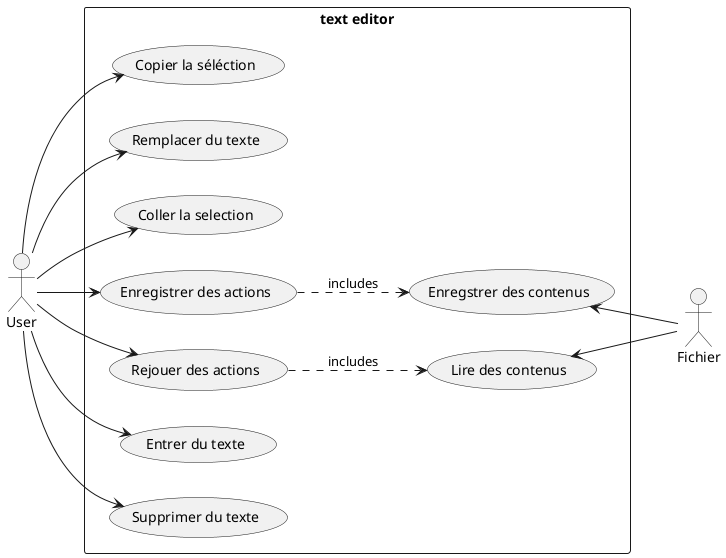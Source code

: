 @startuml
'https://plantuml.com/use-case-diagram

left to right direction
skinparam packageStyle rect
skinparam shadowing false

actor User
actor "Fichier" as sys

rectangle "text editor" {
    usecase "Entrer du texte" as txt
    usecase "Supprimer du texte" as select
    usecase "Copier la séléction" as cp
    usecase "Coller la selection" as paste
    usecase "Remplacer du texte" as replace
    usecase "Enregistrer des actions" as rec
    usecase "Rejouer des actions" as load

    usecase "Enregstrer des contenus" as recF
    usecase "Lire des contenus" as loadF

  User --> txt
  User --> select
  User -> cp
  User -> replace
  User -> paste
  User -> rec
  User -> load

  sys -left-> recF
  sys -up-> loadF

  (recF) <.up. (rec) : includes
  (loadF) <.up. (load) : includes
}



@enduml